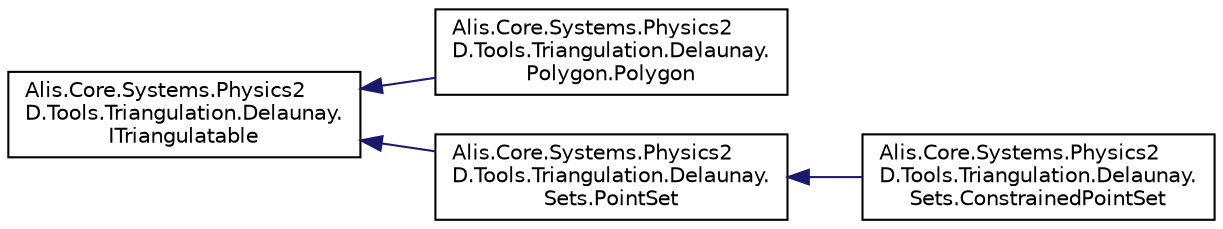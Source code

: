 digraph "Graphical Class Hierarchy"
{
 // LATEX_PDF_SIZE
  edge [fontname="Helvetica",fontsize="10",labelfontname="Helvetica",labelfontsize="10"];
  node [fontname="Helvetica",fontsize="10",shape=record];
  rankdir="LR";
  Node0 [label="Alis.Core.Systems.Physics2\lD.Tools.Triangulation.Delaunay.\lITriangulatable",height=0.2,width=0.4,color="black", fillcolor="white", style="filled",URL="$interface_alis_1_1_core_1_1_systems_1_1_physics2_d_1_1_tools_1_1_triangulation_1_1_delaunay_1_1_i_triangulatable.html",tooltip="The triangulatable interface"];
  Node0 -> Node1 [dir="back",color="midnightblue",fontsize="10",style="solid",fontname="Helvetica"];
  Node1 [label="Alis.Core.Systems.Physics2\lD.Tools.Triangulation.Delaunay.\lPolygon.Polygon",height=0.2,width=0.4,color="black", fillcolor="white", style="filled",URL="$class_alis_1_1_core_1_1_systems_1_1_physics2_d_1_1_tools_1_1_triangulation_1_1_delaunay_1_1_polygon_1_1_polygon.html",tooltip="The polygon class"];
  Node0 -> Node2 [dir="back",color="midnightblue",fontsize="10",style="solid",fontname="Helvetica"];
  Node2 [label="Alis.Core.Systems.Physics2\lD.Tools.Triangulation.Delaunay.\lSets.PointSet",height=0.2,width=0.4,color="black", fillcolor="white", style="filled",URL="$class_alis_1_1_core_1_1_systems_1_1_physics2_d_1_1_tools_1_1_triangulation_1_1_delaunay_1_1_sets_1_1_point_set.html",tooltip="The point set class"];
  Node2 -> Node3 [dir="back",color="midnightblue",fontsize="10",style="solid",fontname="Helvetica"];
  Node3 [label="Alis.Core.Systems.Physics2\lD.Tools.Triangulation.Delaunay.\lSets.ConstrainedPointSet",height=0.2,width=0.4,color="black", fillcolor="white", style="filled",URL="$class_alis_1_1_core_1_1_systems_1_1_physics2_d_1_1_tools_1_1_triangulation_1_1_delaunay_1_1_sets_1_1_constrained_point_set.html",tooltip="The constrained point set class"];
}
